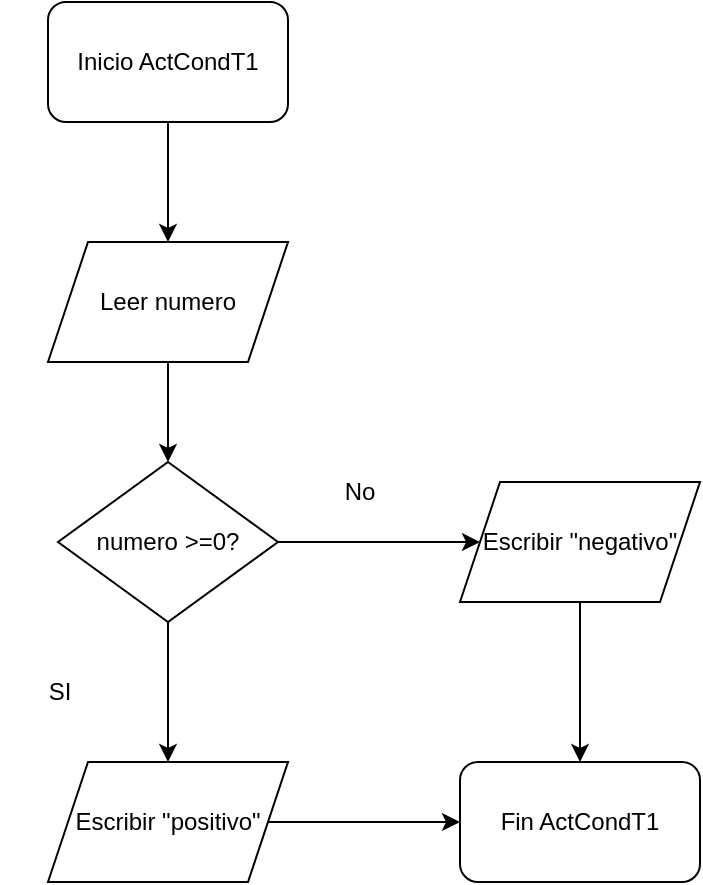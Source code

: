 <mxfile version="21.7.5" type="device">
  <diagram name="Página-1" id="BsvULr6siuiRLJvvz8Wi">
    <mxGraphModel dx="1418" dy="1989" grid="1" gridSize="10" guides="1" tooltips="1" connect="1" arrows="1" fold="1" page="1" pageScale="1" pageWidth="827" pageHeight="1169" math="0" shadow="0">
      <root>
        <mxCell id="0" />
        <mxCell id="1" parent="0" />
        <mxCell id="g5CaKqAW7dv1USgznCAr-4" style="edgeStyle=orthogonalEdgeStyle;rounded=0;orthogonalLoop=1;jettySize=auto;html=1;" edge="1" parent="1" source="g5CaKqAW7dv1USgznCAr-1" target="g5CaKqAW7dv1USgznCAr-2">
          <mxGeometry relative="1" as="geometry" />
        </mxCell>
        <mxCell id="g5CaKqAW7dv1USgznCAr-1" value="Inicio ActCondT1" style="rounded=1;whiteSpace=wrap;html=1;" vertex="1" parent="1">
          <mxGeometry x="354" y="-1040" width="120" height="60" as="geometry" />
        </mxCell>
        <mxCell id="g5CaKqAW7dv1USgznCAr-5" style="edgeStyle=orthogonalEdgeStyle;rounded=0;orthogonalLoop=1;jettySize=auto;html=1;entryX=0.5;entryY=0;entryDx=0;entryDy=0;" edge="1" parent="1" source="g5CaKqAW7dv1USgznCAr-2" target="g5CaKqAW7dv1USgznCAr-3">
          <mxGeometry relative="1" as="geometry" />
        </mxCell>
        <mxCell id="g5CaKqAW7dv1USgznCAr-2" value="Leer numero" style="shape=parallelogram;perimeter=parallelogramPerimeter;whiteSpace=wrap;html=1;fixedSize=1;" vertex="1" parent="1">
          <mxGeometry x="354" y="-920" width="120" height="60" as="geometry" />
        </mxCell>
        <mxCell id="g5CaKqAW7dv1USgznCAr-9" style="edgeStyle=orthogonalEdgeStyle;rounded=0;orthogonalLoop=1;jettySize=auto;html=1;entryX=0.5;entryY=0;entryDx=0;entryDy=0;" edge="1" parent="1" source="g5CaKqAW7dv1USgznCAr-3" target="g5CaKqAW7dv1USgznCAr-7">
          <mxGeometry relative="1" as="geometry" />
        </mxCell>
        <mxCell id="g5CaKqAW7dv1USgznCAr-10" style="edgeStyle=orthogonalEdgeStyle;rounded=0;orthogonalLoop=1;jettySize=auto;html=1;" edge="1" parent="1" source="g5CaKqAW7dv1USgznCAr-3" target="g5CaKqAW7dv1USgznCAr-6">
          <mxGeometry relative="1" as="geometry" />
        </mxCell>
        <mxCell id="g5CaKqAW7dv1USgznCAr-3" value="numero &amp;gt;=0?" style="rhombus;whiteSpace=wrap;html=1;" vertex="1" parent="1">
          <mxGeometry x="359" y="-810" width="110" height="80" as="geometry" />
        </mxCell>
        <mxCell id="g5CaKqAW7dv1USgznCAr-12" style="edgeStyle=orthogonalEdgeStyle;rounded=0;orthogonalLoop=1;jettySize=auto;html=1;entryX=0.5;entryY=0;entryDx=0;entryDy=0;" edge="1" parent="1" source="g5CaKqAW7dv1USgznCAr-6" target="g5CaKqAW7dv1USgznCAr-8">
          <mxGeometry relative="1" as="geometry" />
        </mxCell>
        <mxCell id="g5CaKqAW7dv1USgznCAr-6" value="Escribir &quot;negativo&quot;" style="shape=parallelogram;perimeter=parallelogramPerimeter;whiteSpace=wrap;html=1;fixedSize=1;" vertex="1" parent="1">
          <mxGeometry x="560" y="-800" width="120" height="60" as="geometry" />
        </mxCell>
        <mxCell id="g5CaKqAW7dv1USgznCAr-11" style="edgeStyle=orthogonalEdgeStyle;rounded=0;orthogonalLoop=1;jettySize=auto;html=1;" edge="1" parent="1" source="g5CaKqAW7dv1USgznCAr-7" target="g5CaKqAW7dv1USgznCAr-8">
          <mxGeometry relative="1" as="geometry" />
        </mxCell>
        <mxCell id="g5CaKqAW7dv1USgznCAr-7" value="Escribir &quot;positivo&quot;" style="shape=parallelogram;perimeter=parallelogramPerimeter;whiteSpace=wrap;html=1;fixedSize=1;" vertex="1" parent="1">
          <mxGeometry x="354" y="-660" width="120" height="60" as="geometry" />
        </mxCell>
        <mxCell id="g5CaKqAW7dv1USgznCAr-8" value="Fin ActCondT1" style="rounded=1;whiteSpace=wrap;html=1;" vertex="1" parent="1">
          <mxGeometry x="560" y="-660" width="120" height="60" as="geometry" />
        </mxCell>
        <mxCell id="g5CaKqAW7dv1USgznCAr-13" value="No" style="text;html=1;strokeColor=none;fillColor=none;align=center;verticalAlign=middle;whiteSpace=wrap;rounded=0;" vertex="1" parent="1">
          <mxGeometry x="480" y="-810" width="60" height="30" as="geometry" />
        </mxCell>
        <mxCell id="g5CaKqAW7dv1USgznCAr-14" value="SI" style="text;html=1;strokeColor=none;fillColor=none;align=center;verticalAlign=middle;whiteSpace=wrap;rounded=0;" vertex="1" parent="1">
          <mxGeometry x="330" y="-710" width="60" height="30" as="geometry" />
        </mxCell>
      </root>
    </mxGraphModel>
  </diagram>
</mxfile>
